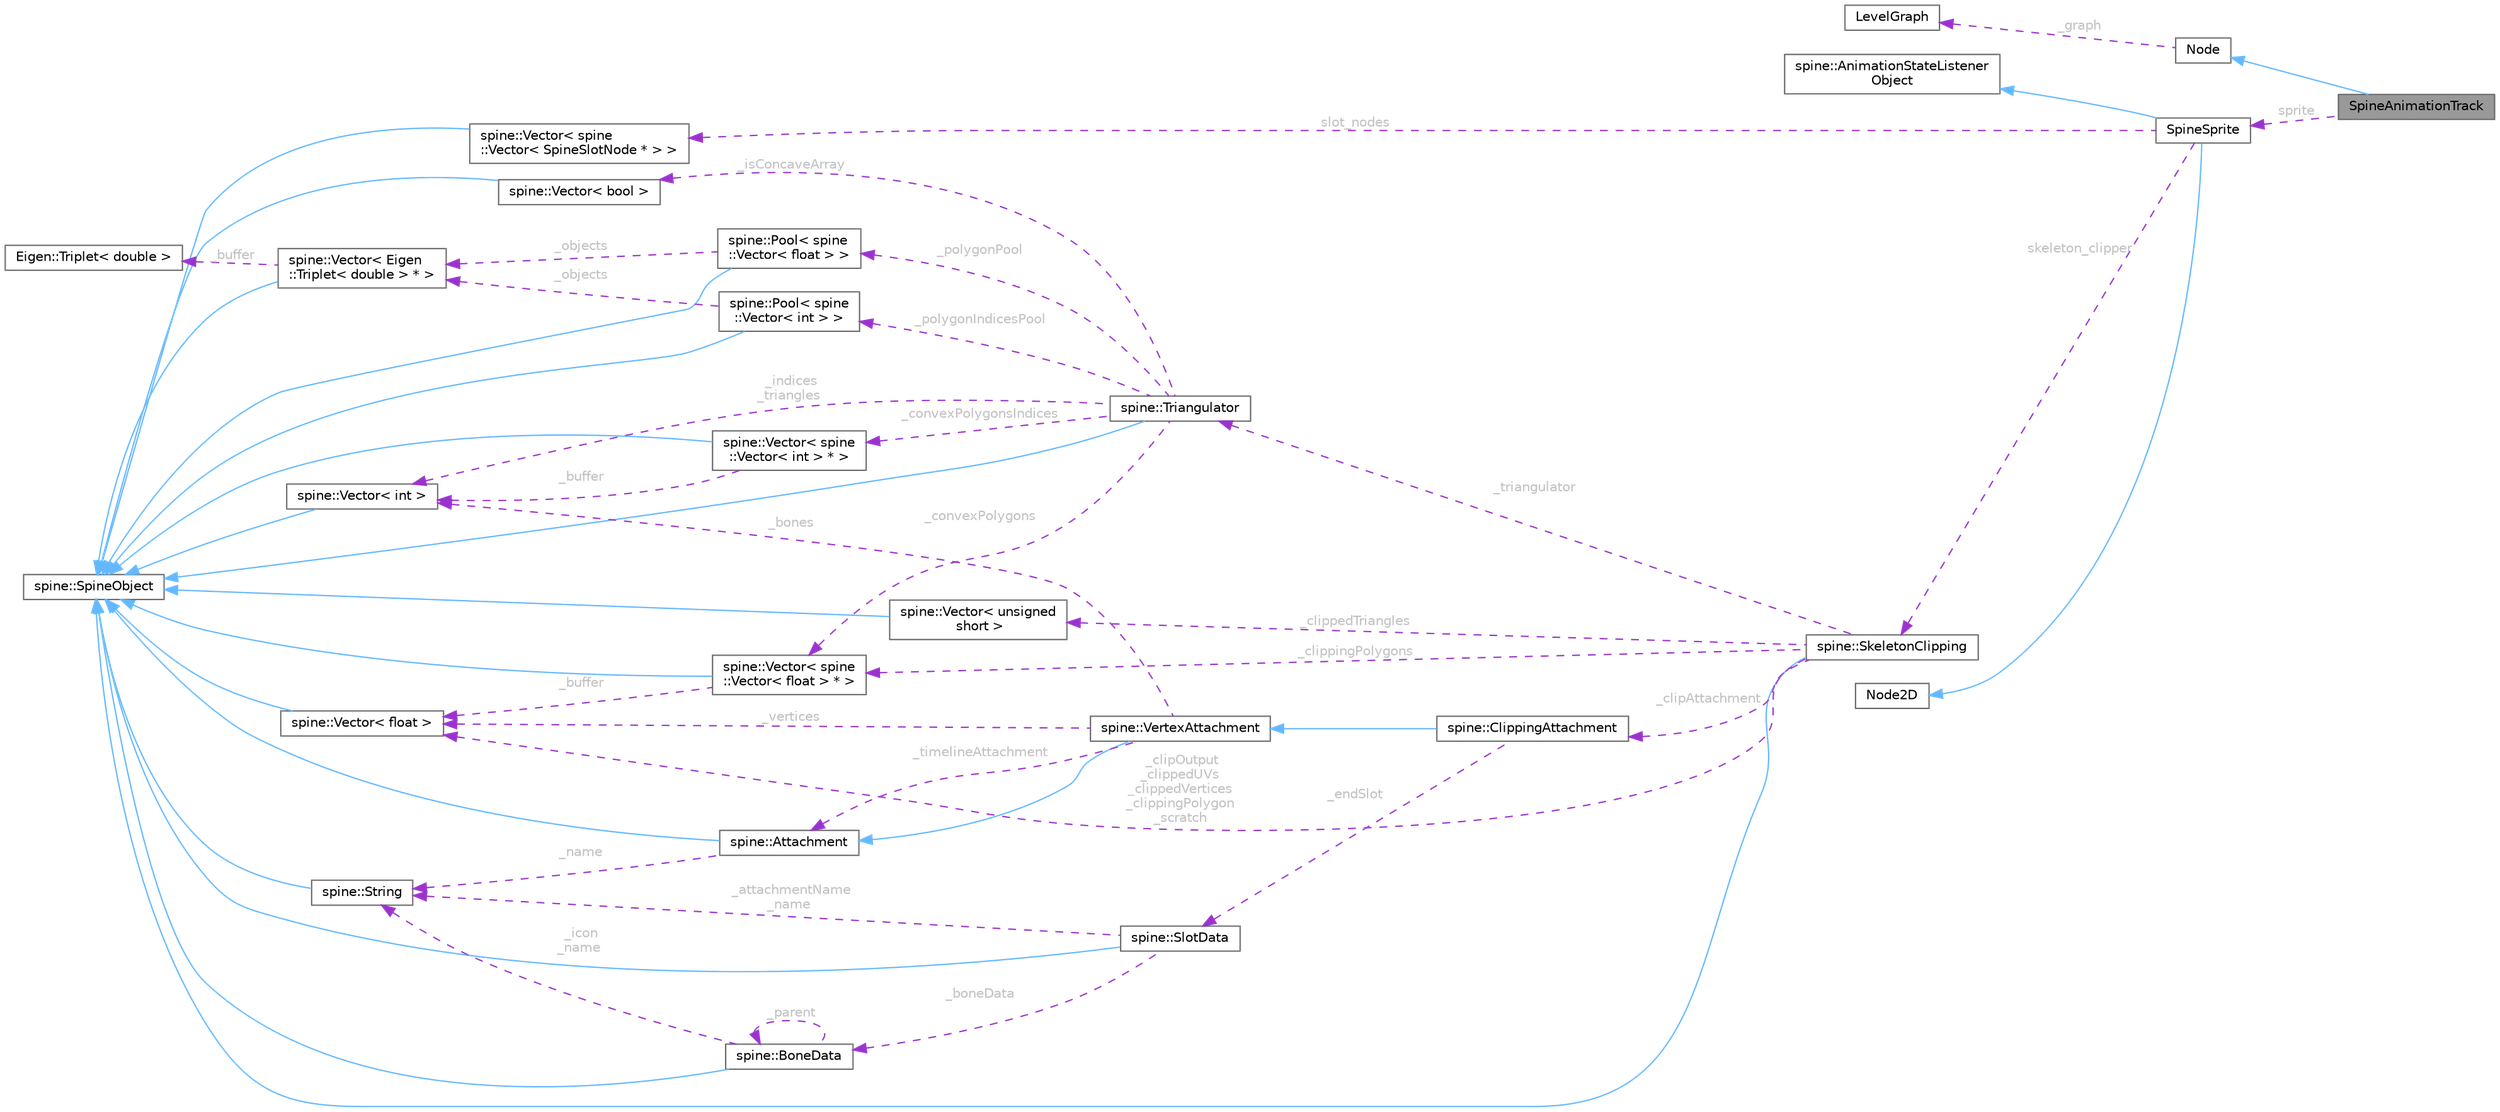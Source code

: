 digraph "SpineAnimationTrack"
{
 // LATEX_PDF_SIZE
  bgcolor="transparent";
  edge [fontname=Helvetica,fontsize=10,labelfontname=Helvetica,labelfontsize=10];
  node [fontname=Helvetica,fontsize=10,shape=box,height=0.2,width=0.4];
  rankdir="LR";
  Node1 [id="Node000001",label="SpineAnimationTrack",height=0.2,width=0.4,color="gray40", fillcolor="grey60", style="filled", fontcolor="black",tooltip=" "];
  Node2 -> Node1 [id="edge1_Node000001_Node000002",dir="back",color="steelblue1",style="solid",tooltip=" "];
  Node2 [id="Node000002",label="Node",height=0.2,width=0.4,color="gray40", fillcolor="white", style="filled",URL="$class_node.html",tooltip=" "];
  Node3 -> Node2 [id="edge2_Node000002_Node000003",dir="back",color="darkorchid3",style="dashed",tooltip=" ",label=" _graph",fontcolor="grey" ];
  Node3 [id="Node000003",label="LevelGraph",height=0.2,width=0.4,color="gray40", fillcolor="white", style="filled",URL="$class_level_graph.html",tooltip=" "];
  Node4 -> Node1 [id="edge3_Node000001_Node000004",dir="back",color="darkorchid3",style="dashed",tooltip=" ",label=" sprite",fontcolor="grey" ];
  Node4 [id="Node000004",label="SpineSprite",height=0.2,width=0.4,color="gray40", fillcolor="white", style="filled",URL="$class_spine_sprite.html",tooltip=" "];
  Node5 -> Node4 [id="edge4_Node000004_Node000005",dir="back",color="steelblue1",style="solid",tooltip=" "];
  Node5 [id="Node000005",label="Node2D",height=0.2,width=0.4,color="gray40", fillcolor="white", style="filled",tooltip=" "];
  Node6 -> Node4 [id="edge5_Node000004_Node000006",dir="back",color="steelblue1",style="solid",tooltip=" "];
  Node6 [id="Node000006",label="spine::AnimationStateListener\lObject",height=0.2,width=0.4,color="gray40", fillcolor="white", style="filled",URL="$classspine_1_1_animation_state_listener_object.html",tooltip="Abstract class to inherit from to create a callback object"];
  Node7 -> Node4 [id="edge6_Node000004_Node000007",dir="back",color="darkorchid3",style="dashed",tooltip=" ",label=" slot_nodes",fontcolor="grey" ];
  Node7 [id="Node000007",label="spine::Vector\< spine\l::Vector\< SpineSlotNode * \> \>",height=0.2,width=0.4,color="gray40", fillcolor="white", style="filled",URL="$classspine_1_1_vector.html",tooltip=" "];
  Node8 -> Node7 [id="edge7_Node000007_Node000008",dir="back",color="steelblue1",style="solid",tooltip=" "];
  Node8 [id="Node000008",label="spine::SpineObject",height=0.2,width=0.4,color="gray40", fillcolor="white", style="filled",URL="$classspine_1_1_spine_object.html",tooltip=" "];
  Node9 -> Node4 [id="edge8_Node000004_Node000009",dir="back",color="darkorchid3",style="dashed",tooltip=" ",label=" skeleton_clipper",fontcolor="grey" ];
  Node9 [id="Node000009",label="spine::SkeletonClipping",height=0.2,width=0.4,color="gray40", fillcolor="white", style="filled",URL="$classspine_1_1_skeleton_clipping.html",tooltip=" "];
  Node8 -> Node9 [id="edge9_Node000009_Node000008",dir="back",color="steelblue1",style="solid",tooltip=" "];
  Node10 -> Node9 [id="edge10_Node000009_Node000010",dir="back",color="darkorchid3",style="dashed",tooltip=" ",label=" _triangulator",fontcolor="grey" ];
  Node10 [id="Node000010",label="spine::Triangulator",height=0.2,width=0.4,color="gray40", fillcolor="white", style="filled",URL="$classspine_1_1_triangulator.html",tooltip=" "];
  Node8 -> Node10 [id="edge11_Node000010_Node000008",dir="back",color="steelblue1",style="solid",tooltip=" "];
  Node11 -> Node10 [id="edge12_Node000010_Node000011",dir="back",color="darkorchid3",style="dashed",tooltip=" ",label=" _convexPolygons",fontcolor="grey" ];
  Node11 [id="Node000011",label="spine::Vector\< spine\l::Vector\< float \> * \>",height=0.2,width=0.4,color="gray40", fillcolor="white", style="filled",URL="$classspine_1_1_vector.html",tooltip=" "];
  Node8 -> Node11 [id="edge13_Node000011_Node000008",dir="back",color="steelblue1",style="solid",tooltip=" "];
  Node12 -> Node11 [id="edge14_Node000011_Node000012",dir="back",color="darkorchid3",style="dashed",tooltip=" ",label=" _buffer",fontcolor="grey" ];
  Node12 [id="Node000012",label="spine::Vector\< float \>",height=0.2,width=0.4,color="gray40", fillcolor="white", style="filled",URL="$classspine_1_1_vector.html",tooltip=" "];
  Node8 -> Node12 [id="edge15_Node000012_Node000008",dir="back",color="steelblue1",style="solid",tooltip=" "];
  Node13 -> Node10 [id="edge16_Node000010_Node000013",dir="back",color="darkorchid3",style="dashed",tooltip=" ",label=" _convexPolygonsIndices",fontcolor="grey" ];
  Node13 [id="Node000013",label="spine::Vector\< spine\l::Vector\< int \> * \>",height=0.2,width=0.4,color="gray40", fillcolor="white", style="filled",URL="$classspine_1_1_vector.html",tooltip=" "];
  Node8 -> Node13 [id="edge17_Node000013_Node000008",dir="back",color="steelblue1",style="solid",tooltip=" "];
  Node14 -> Node13 [id="edge18_Node000013_Node000014",dir="back",color="darkorchid3",style="dashed",tooltip=" ",label=" _buffer",fontcolor="grey" ];
  Node14 [id="Node000014",label="spine::Vector\< int \>",height=0.2,width=0.4,color="gray40", fillcolor="white", style="filled",URL="$classspine_1_1_vector.html",tooltip=" "];
  Node8 -> Node14 [id="edge19_Node000014_Node000008",dir="back",color="steelblue1",style="solid",tooltip=" "];
  Node14 -> Node10 [id="edge20_Node000010_Node000014",dir="back",color="darkorchid3",style="dashed",tooltip=" ",label=" _indices\n_triangles",fontcolor="grey" ];
  Node15 -> Node10 [id="edge21_Node000010_Node000015",dir="back",color="darkorchid3",style="dashed",tooltip=" ",label=" _isConcaveArray",fontcolor="grey" ];
  Node15 [id="Node000015",label="spine::Vector\< bool \>",height=0.2,width=0.4,color="gray40", fillcolor="white", style="filled",URL="$classspine_1_1_vector.html",tooltip=" "];
  Node8 -> Node15 [id="edge22_Node000015_Node000008",dir="back",color="steelblue1",style="solid",tooltip=" "];
  Node16 -> Node10 [id="edge23_Node000010_Node000016",dir="back",color="darkorchid3",style="dashed",tooltip=" ",label=" _polygonPool",fontcolor="grey" ];
  Node16 [id="Node000016",label="spine::Pool\< spine\l::Vector\< float \> \>",height=0.2,width=0.4,color="gray40", fillcolor="white", style="filled",URL="$classspine_1_1_pool.html",tooltip=" "];
  Node8 -> Node16 [id="edge24_Node000016_Node000008",dir="back",color="steelblue1",style="solid",tooltip=" "];
  Node17 -> Node16 [id="edge25_Node000016_Node000017",dir="back",color="darkorchid3",style="dashed",tooltip=" ",label=" _objects",fontcolor="grey" ];
  Node17 [id="Node000017",label="spine::Vector\< Eigen\l::Triplet\< double \> * \>",height=0.2,width=0.4,color="gray40", fillcolor="white", style="filled",URL="$classspine_1_1_vector.html",tooltip=" "];
  Node8 -> Node17 [id="edge26_Node000017_Node000008",dir="back",color="steelblue1",style="solid",tooltip=" "];
  Node18 -> Node17 [id="edge27_Node000017_Node000018",dir="back",color="darkorchid3",style="dashed",tooltip=" ",label=" _buffer",fontcolor="grey" ];
  Node18 [id="Node000018",label="Eigen::Triplet\< double \>",height=0.2,width=0.4,color="gray40", fillcolor="white", style="filled",URL="$class_eigen_1_1_triplet.html",tooltip=" "];
  Node19 -> Node10 [id="edge28_Node000010_Node000019",dir="back",color="darkorchid3",style="dashed",tooltip=" ",label=" _polygonIndicesPool",fontcolor="grey" ];
  Node19 [id="Node000019",label="spine::Pool\< spine\l::Vector\< int \> \>",height=0.2,width=0.4,color="gray40", fillcolor="white", style="filled",URL="$classspine_1_1_pool.html",tooltip=" "];
  Node8 -> Node19 [id="edge29_Node000019_Node000008",dir="back",color="steelblue1",style="solid",tooltip=" "];
  Node17 -> Node19 [id="edge30_Node000019_Node000017",dir="back",color="darkorchid3",style="dashed",tooltip=" ",label=" _objects",fontcolor="grey" ];
  Node12 -> Node9 [id="edge31_Node000009_Node000012",dir="back",color="darkorchid3",style="dashed",tooltip=" ",label=" _clipOutput\n_clippedUVs\n_clippedVertices\n_clippingPolygon\n_scratch",fontcolor="grey" ];
  Node20 -> Node9 [id="edge32_Node000009_Node000020",dir="back",color="darkorchid3",style="dashed",tooltip=" ",label=" _clippedTriangles",fontcolor="grey" ];
  Node20 [id="Node000020",label="spine::Vector\< unsigned\l short \>",height=0.2,width=0.4,color="gray40", fillcolor="white", style="filled",URL="$classspine_1_1_vector.html",tooltip=" "];
  Node8 -> Node20 [id="edge33_Node000020_Node000008",dir="back",color="steelblue1",style="solid",tooltip=" "];
  Node21 -> Node9 [id="edge34_Node000009_Node000021",dir="back",color="darkorchid3",style="dashed",tooltip=" ",label=" _clipAttachment",fontcolor="grey" ];
  Node21 [id="Node000021",label="spine::ClippingAttachment",height=0.2,width=0.4,color="gray40", fillcolor="white", style="filled",URL="$classspine_1_1_clipping_attachment.html",tooltip=" "];
  Node22 -> Node21 [id="edge35_Node000021_Node000022",dir="back",color="steelblue1",style="solid",tooltip=" "];
  Node22 [id="Node000022",label="spine::VertexAttachment",height=0.2,width=0.4,color="gray40", fillcolor="white", style="filled",URL="$classspine_1_1_vertex_attachment.html",tooltip="An attachment with vertices that are transformed by one or more bones and can be deformed by a slot's..."];
  Node23 -> Node22 [id="edge36_Node000022_Node000023",dir="back",color="steelblue1",style="solid",tooltip=" "];
  Node23 [id="Node000023",label="spine::Attachment",height=0.2,width=0.4,color="gray40", fillcolor="white", style="filled",URL="$classspine_1_1_attachment.html",tooltip=" "];
  Node8 -> Node23 [id="edge37_Node000023_Node000008",dir="back",color="steelblue1",style="solid",tooltip=" "];
  Node24 -> Node23 [id="edge38_Node000023_Node000024",dir="back",color="darkorchid3",style="dashed",tooltip=" ",label=" _name",fontcolor="grey" ];
  Node24 [id="Node000024",label="spine::String",height=0.2,width=0.4,color="gray40", fillcolor="white", style="filled",URL="$classspine_1_1_string.html",tooltip=" "];
  Node8 -> Node24 [id="edge39_Node000024_Node000008",dir="back",color="steelblue1",style="solid",tooltip=" "];
  Node14 -> Node22 [id="edge40_Node000022_Node000014",dir="back",color="darkorchid3",style="dashed",tooltip=" ",label=" _bones",fontcolor="grey" ];
  Node12 -> Node22 [id="edge41_Node000022_Node000012",dir="back",color="darkorchid3",style="dashed",tooltip=" ",label=" _vertices",fontcolor="grey" ];
  Node23 -> Node22 [id="edge42_Node000022_Node000023",dir="back",color="darkorchid3",style="dashed",tooltip=" ",label=" _timelineAttachment",fontcolor="grey" ];
  Node25 -> Node21 [id="edge43_Node000021_Node000025",dir="back",color="darkorchid3",style="dashed",tooltip=" ",label=" _endSlot",fontcolor="grey" ];
  Node25 [id="Node000025",label="spine::SlotData",height=0.2,width=0.4,color="gray40", fillcolor="white", style="filled",URL="$classspine_1_1_slot_data.html",tooltip=" "];
  Node8 -> Node25 [id="edge44_Node000025_Node000008",dir="back",color="steelblue1",style="solid",tooltip=" "];
  Node24 -> Node25 [id="edge45_Node000025_Node000024",dir="back",color="darkorchid3",style="dashed",tooltip=" ",label=" _attachmentName\n_name",fontcolor="grey" ];
  Node26 -> Node25 [id="edge46_Node000025_Node000026",dir="back",color="darkorchid3",style="dashed",tooltip=" ",label=" _boneData",fontcolor="grey" ];
  Node26 [id="Node000026",label="spine::BoneData",height=0.2,width=0.4,color="gray40", fillcolor="white", style="filled",URL="$classspine_1_1_bone_data.html",tooltip=" "];
  Node8 -> Node26 [id="edge47_Node000026_Node000008",dir="back",color="steelblue1",style="solid",tooltip=" "];
  Node24 -> Node26 [id="edge48_Node000026_Node000024",dir="back",color="darkorchid3",style="dashed",tooltip=" ",label=" _icon\n_name",fontcolor="grey" ];
  Node26 -> Node26 [id="edge49_Node000026_Node000026",dir="back",color="darkorchid3",style="dashed",tooltip=" ",label=" _parent",fontcolor="grey" ];
  Node11 -> Node9 [id="edge50_Node000009_Node000011",dir="back",color="darkorchid3",style="dashed",tooltip=" ",label=" _clippingPolygons",fontcolor="grey" ];
}
